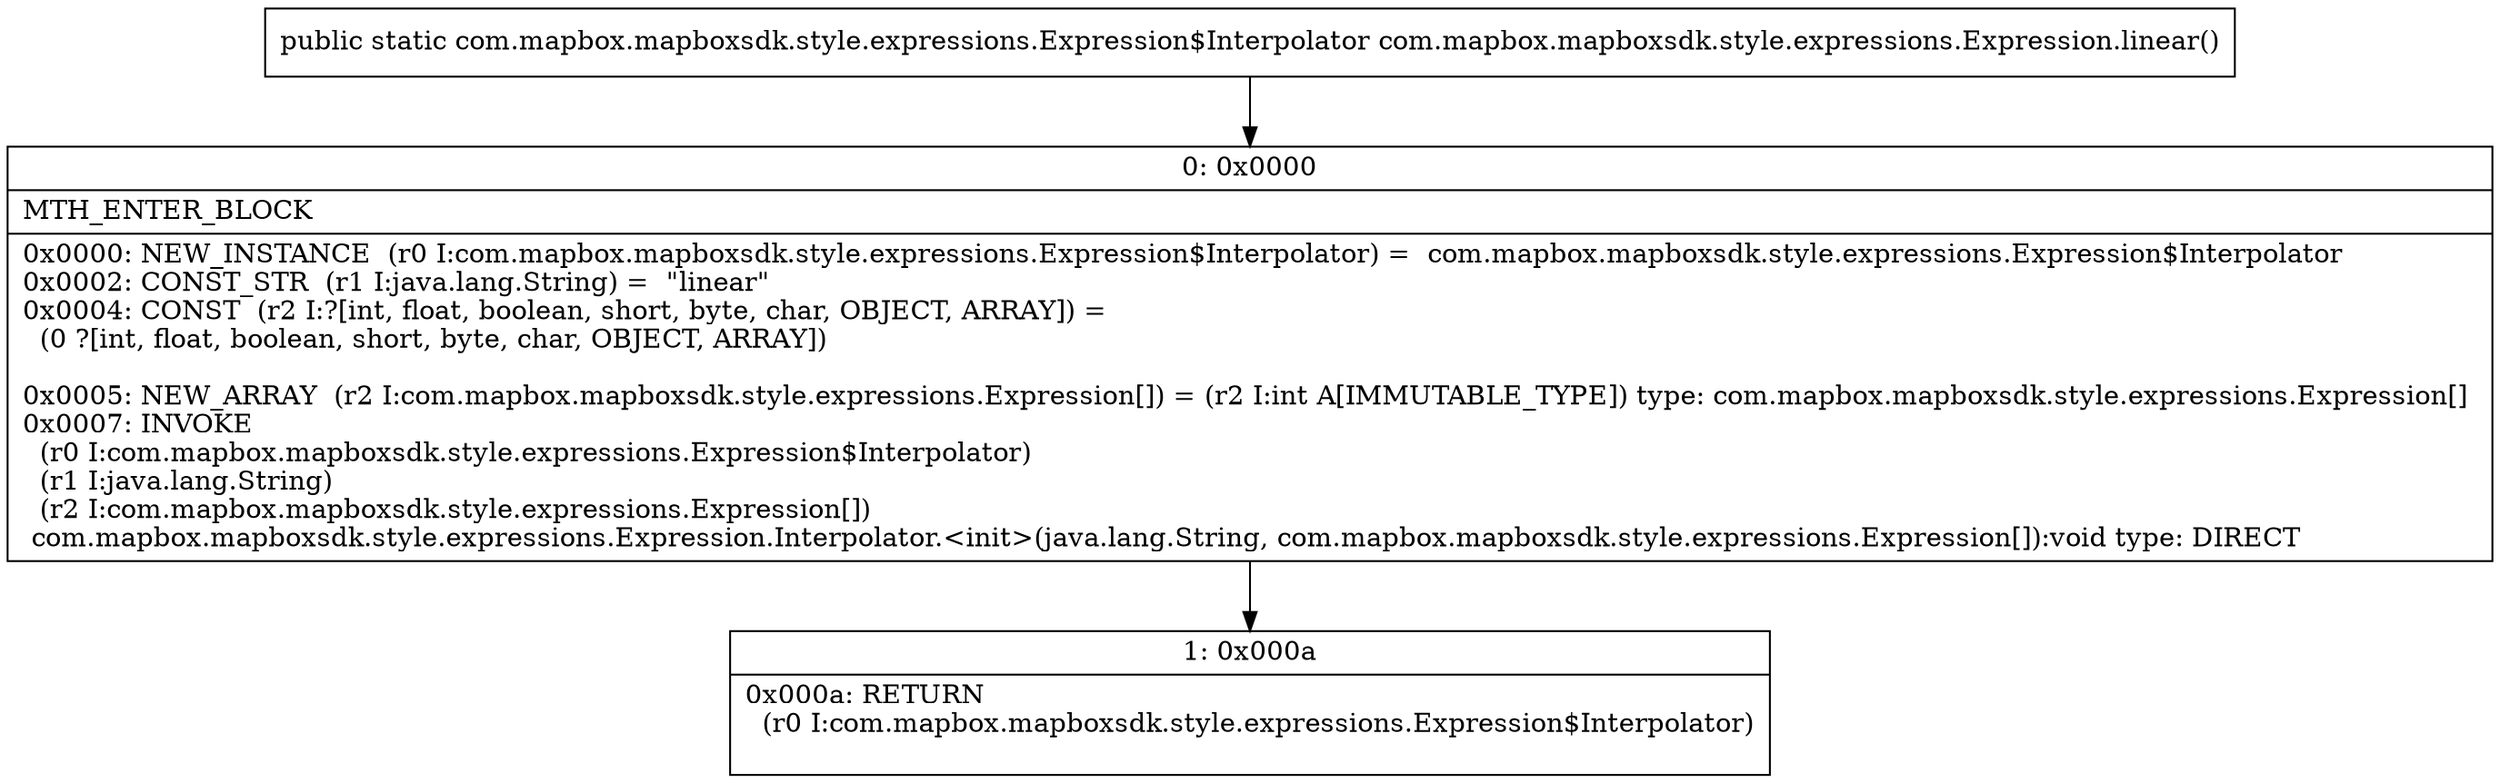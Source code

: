 digraph "CFG forcom.mapbox.mapboxsdk.style.expressions.Expression.linear()Lcom\/mapbox\/mapboxsdk\/style\/expressions\/Expression$Interpolator;" {
Node_0 [shape=record,label="{0\:\ 0x0000|MTH_ENTER_BLOCK\l|0x0000: NEW_INSTANCE  (r0 I:com.mapbox.mapboxsdk.style.expressions.Expression$Interpolator) =  com.mapbox.mapboxsdk.style.expressions.Expression$Interpolator \l0x0002: CONST_STR  (r1 I:java.lang.String) =  \"linear\" \l0x0004: CONST  (r2 I:?[int, float, boolean, short, byte, char, OBJECT, ARRAY]) = \l  (0 ?[int, float, boolean, short, byte, char, OBJECT, ARRAY])\l \l0x0005: NEW_ARRAY  (r2 I:com.mapbox.mapboxsdk.style.expressions.Expression[]) = (r2 I:int A[IMMUTABLE_TYPE]) type: com.mapbox.mapboxsdk.style.expressions.Expression[] \l0x0007: INVOKE  \l  (r0 I:com.mapbox.mapboxsdk.style.expressions.Expression$Interpolator)\l  (r1 I:java.lang.String)\l  (r2 I:com.mapbox.mapboxsdk.style.expressions.Expression[])\l com.mapbox.mapboxsdk.style.expressions.Expression.Interpolator.\<init\>(java.lang.String, com.mapbox.mapboxsdk.style.expressions.Expression[]):void type: DIRECT \l}"];
Node_1 [shape=record,label="{1\:\ 0x000a|0x000a: RETURN  \l  (r0 I:com.mapbox.mapboxsdk.style.expressions.Expression$Interpolator)\l \l}"];
MethodNode[shape=record,label="{public static com.mapbox.mapboxsdk.style.expressions.Expression$Interpolator com.mapbox.mapboxsdk.style.expressions.Expression.linear() }"];
MethodNode -> Node_0;
Node_0 -> Node_1;
}


